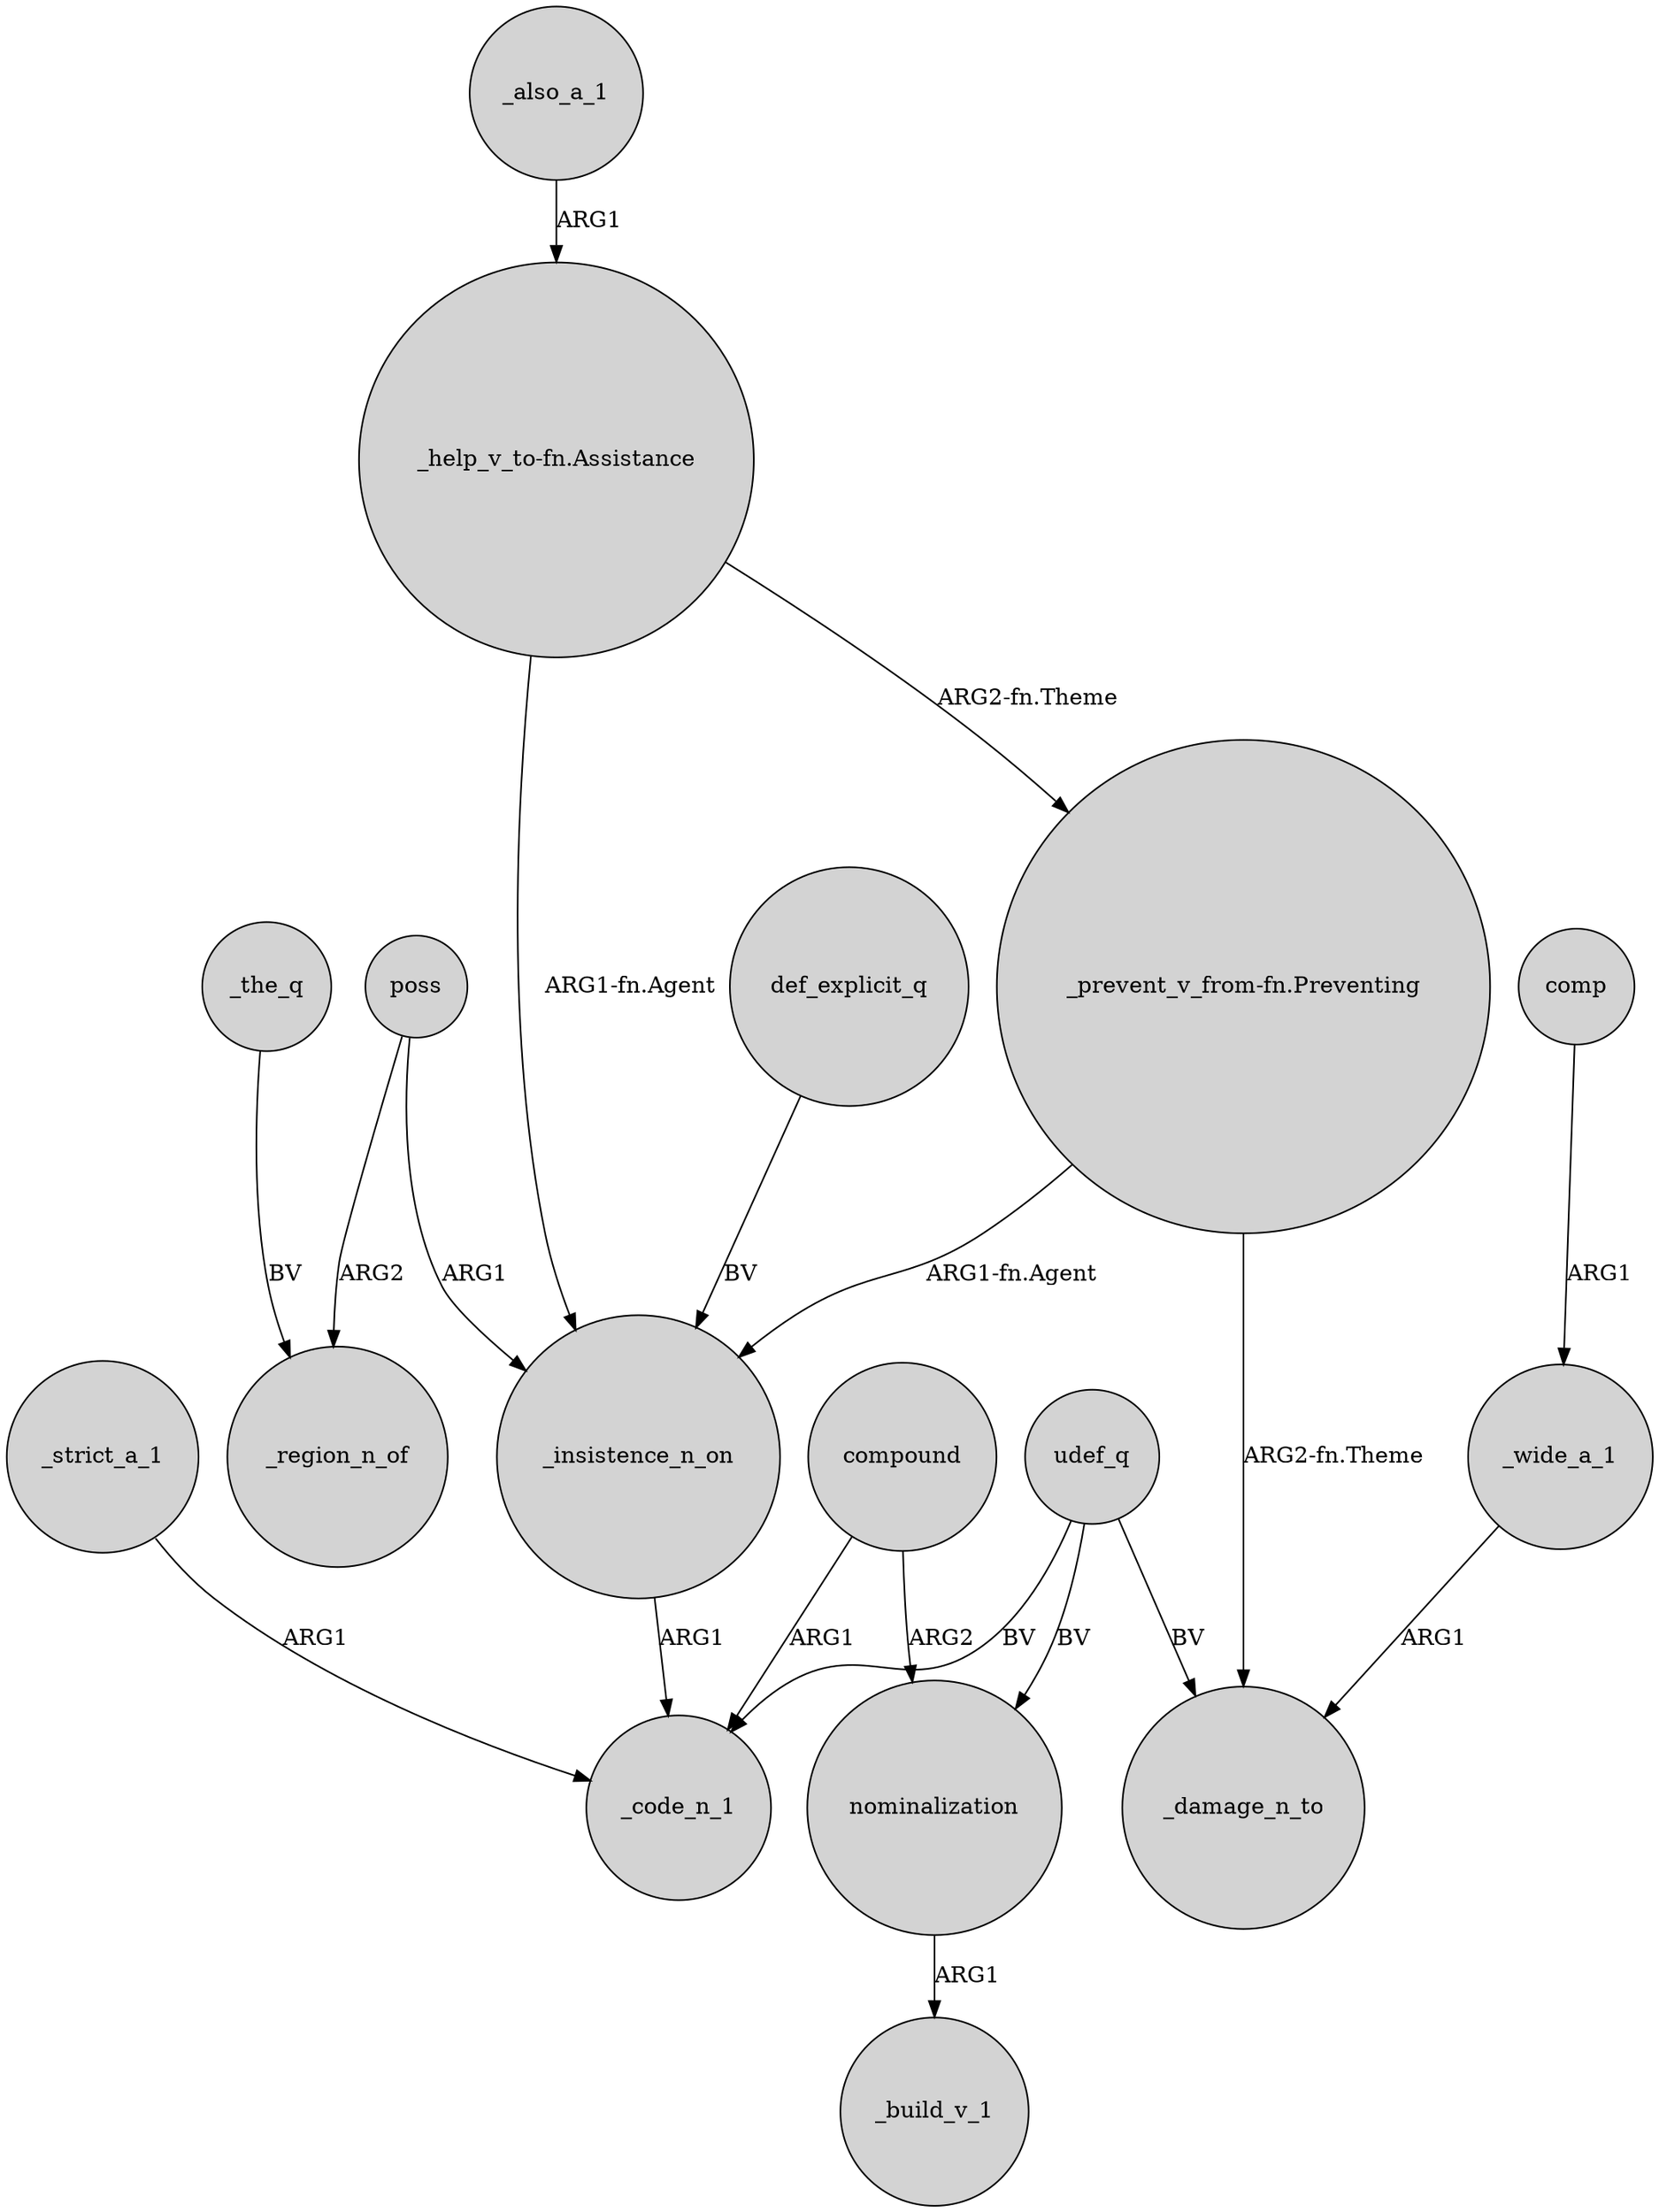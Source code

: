 digraph {
	node [shape=circle style=filled]
	"_help_v_to-fn.Assistance" -> _insistence_n_on [label="ARG1-fn.Agent"]
	"_prevent_v_from-fn.Preventing" -> _damage_n_to [label="ARG2-fn.Theme"]
	poss -> _insistence_n_on [label=ARG1]
	poss -> _region_n_of [label=ARG2]
	_wide_a_1 -> _damage_n_to [label=ARG1]
	compound -> _code_n_1 [label=ARG1]
	compound -> nominalization [label=ARG2]
	_also_a_1 -> "_help_v_to-fn.Assistance" [label=ARG1]
	"_help_v_to-fn.Assistance" -> "_prevent_v_from-fn.Preventing" [label="ARG2-fn.Theme"]
	_strict_a_1 -> _code_n_1 [label=ARG1]
	udef_q -> _damage_n_to [label=BV]
	udef_q -> nominalization [label=BV]
	_insistence_n_on -> _code_n_1 [label=ARG1]
	comp -> _wide_a_1 [label=ARG1]
	"_prevent_v_from-fn.Preventing" -> _insistence_n_on [label="ARG1-fn.Agent"]
	nominalization -> _build_v_1 [label=ARG1]
	def_explicit_q -> _insistence_n_on [label=BV]
	_the_q -> _region_n_of [label=BV]
	udef_q -> _code_n_1 [label=BV]
}
